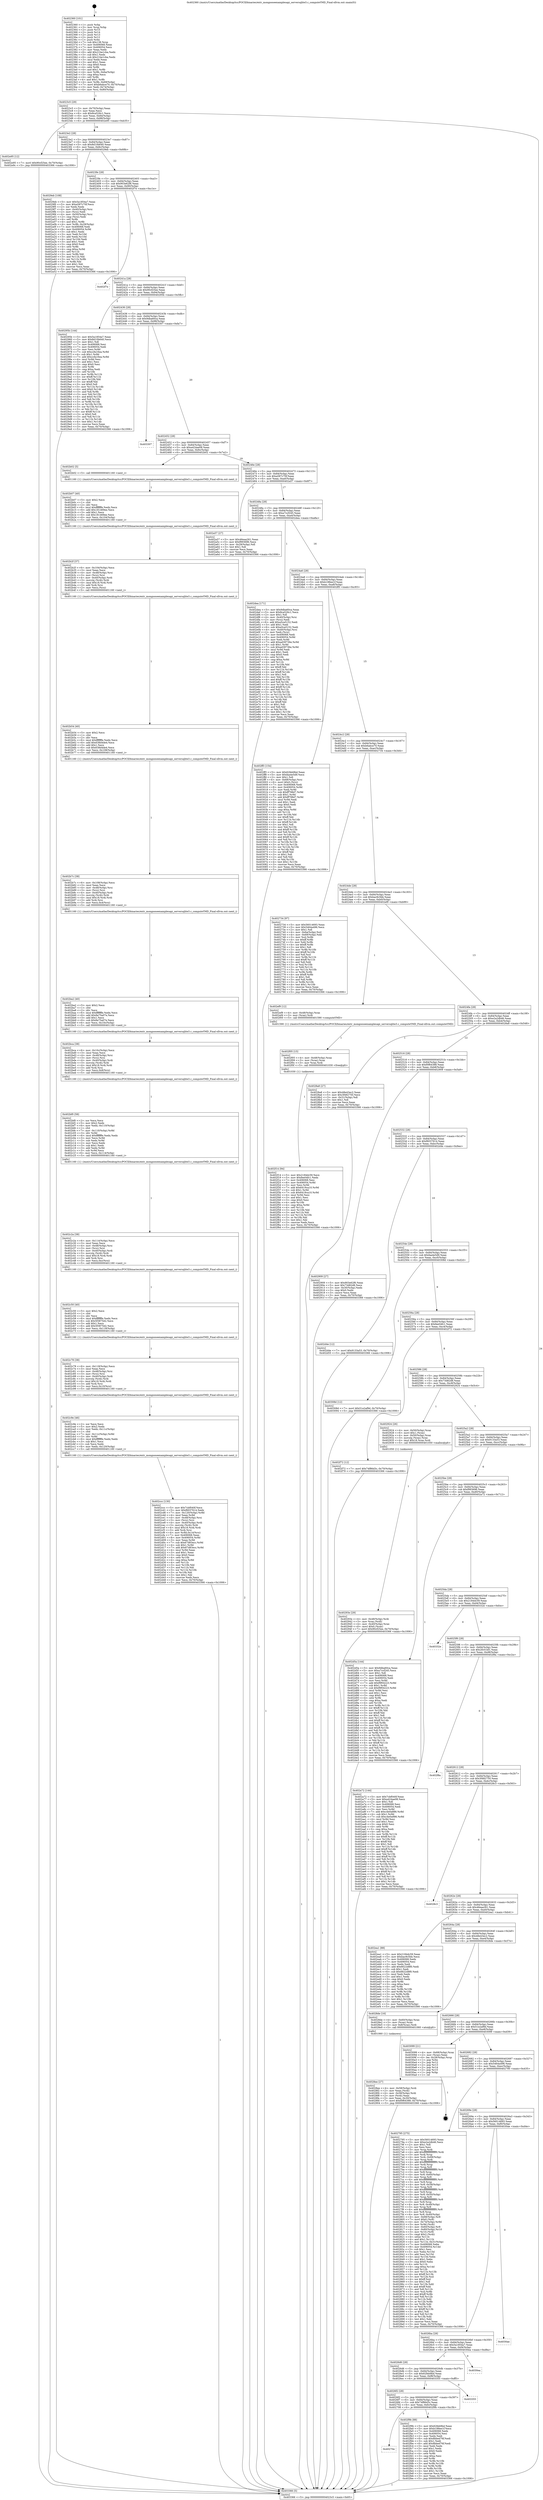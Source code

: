 digraph "0x402360" {
  label = "0x402360 (/mnt/c/Users/mathe/Desktop/tcc/POCII/binaries/extr_mongooseexamplesapi_serversqlite3.c_computeYMD_Final-ollvm.out::main(0))"
  labelloc = "t"
  node[shape=record]

  Entry [label="",width=0.3,height=0.3,shape=circle,fillcolor=black,style=filled]
  "0x4023c5" [label="{
     0x4023c5 [29]\l
     | [instrs]\l
     &nbsp;&nbsp;0x4023c5 \<+3\>: mov -0x70(%rbp),%eax\l
     &nbsp;&nbsp;0x4023c8 \<+2\>: mov %eax,%ecx\l
     &nbsp;&nbsp;0x4023ca \<+6\>: sub $0x8ca526c1,%ecx\l
     &nbsp;&nbsp;0x4023d0 \<+6\>: mov %eax,-0x84(%rbp)\l
     &nbsp;&nbsp;0x4023d6 \<+6\>: mov %ecx,-0x88(%rbp)\l
     &nbsp;&nbsp;0x4023dc \<+6\>: je 0000000000402e95 \<main+0xb35\>\l
  }"]
  "0x402e95" [label="{
     0x402e95 [12]\l
     | [instrs]\l
     &nbsp;&nbsp;0x402e95 \<+7\>: movl $0x90cf25ee,-0x70(%rbp)\l
     &nbsp;&nbsp;0x402e9c \<+5\>: jmp 0000000000403366 \<main+0x1006\>\l
  }"]
  "0x4023e2" [label="{
     0x4023e2 [28]\l
     | [instrs]\l
     &nbsp;&nbsp;0x4023e2 \<+5\>: jmp 00000000004023e7 \<main+0x87\>\l
     &nbsp;&nbsp;0x4023e7 \<+6\>: mov -0x84(%rbp),%eax\l
     &nbsp;&nbsp;0x4023ed \<+5\>: sub $0x8d10b640,%eax\l
     &nbsp;&nbsp;0x4023f2 \<+6\>: mov %eax,-0x8c(%rbp)\l
     &nbsp;&nbsp;0x4023f8 \<+6\>: je 00000000004029eb \<main+0x68b\>\l
  }"]
  Exit [label="",width=0.3,height=0.3,shape=circle,fillcolor=black,style=filled,peripheries=2]
  "0x4029eb" [label="{
     0x4029eb [108]\l
     | [instrs]\l
     &nbsp;&nbsp;0x4029eb \<+5\>: mov $0x5a1854a7,%eax\l
     &nbsp;&nbsp;0x4029f0 \<+5\>: mov $0xa587c70f,%ecx\l
     &nbsp;&nbsp;0x4029f5 \<+2\>: xor %edx,%edx\l
     &nbsp;&nbsp;0x4029f7 \<+4\>: mov -0x40(%rbp),%rsi\l
     &nbsp;&nbsp;0x4029fb \<+2\>: mov (%rsi),%edi\l
     &nbsp;&nbsp;0x4029fd \<+4\>: mov -0x50(%rbp),%rsi\l
     &nbsp;&nbsp;0x402a01 \<+2\>: cmp (%rsi),%edi\l
     &nbsp;&nbsp;0x402a03 \<+4\>: setl %r8b\l
     &nbsp;&nbsp;0x402a07 \<+4\>: and $0x1,%r8b\l
     &nbsp;&nbsp;0x402a0b \<+4\>: mov %r8b,-0x29(%rbp)\l
     &nbsp;&nbsp;0x402a0f \<+7\>: mov 0x406068,%edi\l
     &nbsp;&nbsp;0x402a16 \<+8\>: mov 0x406054,%r9d\l
     &nbsp;&nbsp;0x402a1e \<+3\>: sub $0x1,%edx\l
     &nbsp;&nbsp;0x402a21 \<+3\>: mov %edi,%r10d\l
     &nbsp;&nbsp;0x402a24 \<+3\>: add %edx,%r10d\l
     &nbsp;&nbsp;0x402a27 \<+4\>: imul %r10d,%edi\l
     &nbsp;&nbsp;0x402a2b \<+3\>: and $0x1,%edi\l
     &nbsp;&nbsp;0x402a2e \<+3\>: cmp $0x0,%edi\l
     &nbsp;&nbsp;0x402a31 \<+4\>: sete %r8b\l
     &nbsp;&nbsp;0x402a35 \<+4\>: cmp $0xa,%r9d\l
     &nbsp;&nbsp;0x402a39 \<+4\>: setl %r11b\l
     &nbsp;&nbsp;0x402a3d \<+3\>: mov %r8b,%bl\l
     &nbsp;&nbsp;0x402a40 \<+3\>: and %r11b,%bl\l
     &nbsp;&nbsp;0x402a43 \<+3\>: xor %r11b,%r8b\l
     &nbsp;&nbsp;0x402a46 \<+3\>: or %r8b,%bl\l
     &nbsp;&nbsp;0x402a49 \<+3\>: test $0x1,%bl\l
     &nbsp;&nbsp;0x402a4c \<+3\>: cmovne %ecx,%eax\l
     &nbsp;&nbsp;0x402a4f \<+3\>: mov %eax,-0x70(%rbp)\l
     &nbsp;&nbsp;0x402a52 \<+5\>: jmp 0000000000403366 \<main+0x1006\>\l
  }"]
  "0x4023fe" [label="{
     0x4023fe [28]\l
     | [instrs]\l
     &nbsp;&nbsp;0x4023fe \<+5\>: jmp 0000000000402403 \<main+0xa3\>\l
     &nbsp;&nbsp;0x402403 \<+6\>: mov -0x84(%rbp),%eax\l
     &nbsp;&nbsp;0x402409 \<+5\>: sub $0x903e62f6,%eax\l
     &nbsp;&nbsp;0x40240e \<+6\>: mov %eax,-0x90(%rbp)\l
     &nbsp;&nbsp;0x402414 \<+6\>: je 0000000000402f7e \<main+0xc1e\>\l
  }"]
  "0x40270e" [label="{
     0x40270e\l
  }", style=dashed]
  "0x402f7e" [label="{
     0x402f7e\l
  }", style=dashed]
  "0x40241a" [label="{
     0x40241a [28]\l
     | [instrs]\l
     &nbsp;&nbsp;0x40241a \<+5\>: jmp 000000000040241f \<main+0xbf\>\l
     &nbsp;&nbsp;0x40241f \<+6\>: mov -0x84(%rbp),%eax\l
     &nbsp;&nbsp;0x402425 \<+5\>: sub $0x90cf25ee,%eax\l
     &nbsp;&nbsp;0x40242a \<+6\>: mov %eax,-0x94(%rbp)\l
     &nbsp;&nbsp;0x402430 \<+6\>: je 000000000040295b \<main+0x5fb\>\l
  }"]
  "0x402f9b" [label="{
     0x402f9b [88]\l
     | [instrs]\l
     &nbsp;&nbsp;0x402f9b \<+5\>: mov $0x62feb9bd,%eax\l
     &nbsp;&nbsp;0x402fa0 \<+5\>: mov $0xb188ee1f,%ecx\l
     &nbsp;&nbsp;0x402fa5 \<+7\>: mov 0x406068,%edx\l
     &nbsp;&nbsp;0x402fac \<+7\>: mov 0x406054,%esi\l
     &nbsp;&nbsp;0x402fb3 \<+2\>: mov %edx,%edi\l
     &nbsp;&nbsp;0x402fb5 \<+6\>: sub $0x8bbed76f,%edi\l
     &nbsp;&nbsp;0x402fbb \<+3\>: sub $0x1,%edi\l
     &nbsp;&nbsp;0x402fbe \<+6\>: add $0x8bbed76f,%edi\l
     &nbsp;&nbsp;0x402fc4 \<+3\>: imul %edi,%edx\l
     &nbsp;&nbsp;0x402fc7 \<+3\>: and $0x1,%edx\l
     &nbsp;&nbsp;0x402fca \<+3\>: cmp $0x0,%edx\l
     &nbsp;&nbsp;0x402fcd \<+4\>: sete %r8b\l
     &nbsp;&nbsp;0x402fd1 \<+3\>: cmp $0xa,%esi\l
     &nbsp;&nbsp;0x402fd4 \<+4\>: setl %r9b\l
     &nbsp;&nbsp;0x402fd8 \<+3\>: mov %r8b,%r10b\l
     &nbsp;&nbsp;0x402fdb \<+3\>: and %r9b,%r10b\l
     &nbsp;&nbsp;0x402fde \<+3\>: xor %r9b,%r8b\l
     &nbsp;&nbsp;0x402fe1 \<+3\>: or %r8b,%r10b\l
     &nbsp;&nbsp;0x402fe4 \<+4\>: test $0x1,%r10b\l
     &nbsp;&nbsp;0x402fe8 \<+3\>: cmovne %ecx,%eax\l
     &nbsp;&nbsp;0x402feb \<+3\>: mov %eax,-0x70(%rbp)\l
     &nbsp;&nbsp;0x402fee \<+5\>: jmp 0000000000403366 \<main+0x1006\>\l
  }"]
  "0x40295b" [label="{
     0x40295b [144]\l
     | [instrs]\l
     &nbsp;&nbsp;0x40295b \<+5\>: mov $0x5a1854a7,%eax\l
     &nbsp;&nbsp;0x402960 \<+5\>: mov $0x8d10b640,%ecx\l
     &nbsp;&nbsp;0x402965 \<+2\>: mov $0x1,%dl\l
     &nbsp;&nbsp;0x402967 \<+7\>: mov 0x406068,%esi\l
     &nbsp;&nbsp;0x40296e \<+7\>: mov 0x406054,%edi\l
     &nbsp;&nbsp;0x402975 \<+3\>: mov %esi,%r8d\l
     &nbsp;&nbsp;0x402978 \<+7\>: sub $0xccfa16ea,%r8d\l
     &nbsp;&nbsp;0x40297f \<+4\>: sub $0x1,%r8d\l
     &nbsp;&nbsp;0x402983 \<+7\>: add $0xccfa16ea,%r8d\l
     &nbsp;&nbsp;0x40298a \<+4\>: imul %r8d,%esi\l
     &nbsp;&nbsp;0x40298e \<+3\>: and $0x1,%esi\l
     &nbsp;&nbsp;0x402991 \<+3\>: cmp $0x0,%esi\l
     &nbsp;&nbsp;0x402994 \<+4\>: sete %r9b\l
     &nbsp;&nbsp;0x402998 \<+3\>: cmp $0xa,%edi\l
     &nbsp;&nbsp;0x40299b \<+4\>: setl %r10b\l
     &nbsp;&nbsp;0x40299f \<+3\>: mov %r9b,%r11b\l
     &nbsp;&nbsp;0x4029a2 \<+4\>: xor $0xff,%r11b\l
     &nbsp;&nbsp;0x4029a6 \<+3\>: mov %r10b,%bl\l
     &nbsp;&nbsp;0x4029a9 \<+3\>: xor $0xff,%bl\l
     &nbsp;&nbsp;0x4029ac \<+3\>: xor $0x0,%dl\l
     &nbsp;&nbsp;0x4029af \<+3\>: mov %r11b,%r14b\l
     &nbsp;&nbsp;0x4029b2 \<+4\>: and $0x0,%r14b\l
     &nbsp;&nbsp;0x4029b6 \<+3\>: and %dl,%r9b\l
     &nbsp;&nbsp;0x4029b9 \<+3\>: mov %bl,%r15b\l
     &nbsp;&nbsp;0x4029bc \<+4\>: and $0x0,%r15b\l
     &nbsp;&nbsp;0x4029c0 \<+3\>: and %dl,%r10b\l
     &nbsp;&nbsp;0x4029c3 \<+3\>: or %r9b,%r14b\l
     &nbsp;&nbsp;0x4029c6 \<+3\>: or %r10b,%r15b\l
     &nbsp;&nbsp;0x4029c9 \<+3\>: xor %r15b,%r14b\l
     &nbsp;&nbsp;0x4029cc \<+3\>: or %bl,%r11b\l
     &nbsp;&nbsp;0x4029cf \<+4\>: xor $0xff,%r11b\l
     &nbsp;&nbsp;0x4029d3 \<+3\>: or $0x0,%dl\l
     &nbsp;&nbsp;0x4029d6 \<+3\>: and %dl,%r11b\l
     &nbsp;&nbsp;0x4029d9 \<+3\>: or %r11b,%r14b\l
     &nbsp;&nbsp;0x4029dc \<+4\>: test $0x1,%r14b\l
     &nbsp;&nbsp;0x4029e0 \<+3\>: cmovne %ecx,%eax\l
     &nbsp;&nbsp;0x4029e3 \<+3\>: mov %eax,-0x70(%rbp)\l
     &nbsp;&nbsp;0x4029e6 \<+5\>: jmp 0000000000403366 \<main+0x1006\>\l
  }"]
  "0x402436" [label="{
     0x402436 [28]\l
     | [instrs]\l
     &nbsp;&nbsp;0x402436 \<+5\>: jmp 000000000040243b \<main+0xdb\>\l
     &nbsp;&nbsp;0x40243b \<+6\>: mov -0x84(%rbp),%eax\l
     &nbsp;&nbsp;0x402441 \<+5\>: sub $0x9dba60ca,%eax\l
     &nbsp;&nbsp;0x402446 \<+6\>: mov %eax,-0x98(%rbp)\l
     &nbsp;&nbsp;0x40244c \<+6\>: je 0000000000403307 \<main+0xfa7\>\l
  }"]
  "0x4026f2" [label="{
     0x4026f2 [28]\l
     | [instrs]\l
     &nbsp;&nbsp;0x4026f2 \<+5\>: jmp 00000000004026f7 \<main+0x397\>\l
     &nbsp;&nbsp;0x4026f7 \<+6\>: mov -0x84(%rbp),%eax\l
     &nbsp;&nbsp;0x4026fd \<+5\>: sub $0x74f86d3c,%eax\l
     &nbsp;&nbsp;0x402702 \<+6\>: mov %eax,-0xfc(%rbp)\l
     &nbsp;&nbsp;0x402708 \<+6\>: je 0000000000402f9b \<main+0xc3b\>\l
  }"]
  "0x403307" [label="{
     0x403307\l
  }", style=dashed]
  "0x402452" [label="{
     0x402452 [28]\l
     | [instrs]\l
     &nbsp;&nbsp;0x402452 \<+5\>: jmp 0000000000402457 \<main+0xf7\>\l
     &nbsp;&nbsp;0x402457 \<+6\>: mov -0x84(%rbp),%eax\l
     &nbsp;&nbsp;0x40245d \<+5\>: sub $0xa424ae08,%eax\l
     &nbsp;&nbsp;0x402462 \<+6\>: mov %eax,-0x9c(%rbp)\l
     &nbsp;&nbsp;0x402468 \<+6\>: je 0000000000402b02 \<main+0x7a2\>\l
  }"]
  "0x403355" [label="{
     0x403355\l
  }", style=dashed]
  "0x402b02" [label="{
     0x402b02 [5]\l
     | [instrs]\l
     &nbsp;&nbsp;0x402b02 \<+5\>: call 0000000000401160 \<next_i\>\l
     | [calls]\l
     &nbsp;&nbsp;0x401160 \{1\} (/mnt/c/Users/mathe/Desktop/tcc/POCII/binaries/extr_mongooseexamplesapi_serversqlite3.c_computeYMD_Final-ollvm.out::next_i)\l
  }"]
  "0x40246e" [label="{
     0x40246e [28]\l
     | [instrs]\l
     &nbsp;&nbsp;0x40246e \<+5\>: jmp 0000000000402473 \<main+0x113\>\l
     &nbsp;&nbsp;0x402473 \<+6\>: mov -0x84(%rbp),%eax\l
     &nbsp;&nbsp;0x402479 \<+5\>: sub $0xa587c70f,%eax\l
     &nbsp;&nbsp;0x40247e \<+6\>: mov %eax,-0xa0(%rbp)\l
     &nbsp;&nbsp;0x402484 \<+6\>: je 0000000000402a57 \<main+0x6f7\>\l
  }"]
  "0x4026d6" [label="{
     0x4026d6 [28]\l
     | [instrs]\l
     &nbsp;&nbsp;0x4026d6 \<+5\>: jmp 00000000004026db \<main+0x37b\>\l
     &nbsp;&nbsp;0x4026db \<+6\>: mov -0x84(%rbp),%eax\l
     &nbsp;&nbsp;0x4026e1 \<+5\>: sub $0x62feb9bd,%eax\l
     &nbsp;&nbsp;0x4026e6 \<+6\>: mov %eax,-0xf8(%rbp)\l
     &nbsp;&nbsp;0x4026ec \<+6\>: je 0000000000403355 \<main+0xff5\>\l
  }"]
  "0x402a57" [label="{
     0x402a57 [27]\l
     | [instrs]\l
     &nbsp;&nbsp;0x402a57 \<+5\>: mov $0x46eaa261,%eax\l
     &nbsp;&nbsp;0x402a5c \<+5\>: mov $0xf993696,%ecx\l
     &nbsp;&nbsp;0x402a61 \<+3\>: mov -0x29(%rbp),%dl\l
     &nbsp;&nbsp;0x402a64 \<+3\>: test $0x1,%dl\l
     &nbsp;&nbsp;0x402a67 \<+3\>: cmovne %ecx,%eax\l
     &nbsp;&nbsp;0x402a6a \<+3\>: mov %eax,-0x70(%rbp)\l
     &nbsp;&nbsp;0x402a6d \<+5\>: jmp 0000000000403366 \<main+0x1006\>\l
  }"]
  "0x40248a" [label="{
     0x40248a [28]\l
     | [instrs]\l
     &nbsp;&nbsp;0x40248a \<+5\>: jmp 000000000040248f \<main+0x12f\>\l
     &nbsp;&nbsp;0x40248f \<+6\>: mov -0x84(%rbp),%eax\l
     &nbsp;&nbsp;0x402495 \<+5\>: sub $0xa7ccf245,%eax\l
     &nbsp;&nbsp;0x40249a \<+6\>: mov %eax,-0xa4(%rbp)\l
     &nbsp;&nbsp;0x4024a0 \<+6\>: je 0000000000402dea \<main+0xa8a\>\l
  }"]
  "0x4030ea" [label="{
     0x4030ea\l
  }", style=dashed]
  "0x402dea" [label="{
     0x402dea [171]\l
     | [instrs]\l
     &nbsp;&nbsp;0x402dea \<+5\>: mov $0x9dba60ca,%eax\l
     &nbsp;&nbsp;0x402def \<+5\>: mov $0x8ca526c1,%ecx\l
     &nbsp;&nbsp;0x402df4 \<+2\>: mov $0x1,%dl\l
     &nbsp;&nbsp;0x402df6 \<+4\>: mov -0x40(%rbp),%rsi\l
     &nbsp;&nbsp;0x402dfa \<+2\>: mov (%rsi),%edi\l
     &nbsp;&nbsp;0x402dfc \<+6\>: add $0xa5ca5152,%edi\l
     &nbsp;&nbsp;0x402e02 \<+3\>: add $0x1,%edi\l
     &nbsp;&nbsp;0x402e05 \<+6\>: sub $0xa5ca5152,%edi\l
     &nbsp;&nbsp;0x402e0b \<+4\>: mov -0x40(%rbp),%rsi\l
     &nbsp;&nbsp;0x402e0f \<+2\>: mov %edi,(%rsi)\l
     &nbsp;&nbsp;0x402e11 \<+7\>: mov 0x406068,%edi\l
     &nbsp;&nbsp;0x402e18 \<+8\>: mov 0x406054,%r8d\l
     &nbsp;&nbsp;0x402e20 \<+3\>: mov %edi,%r9d\l
     &nbsp;&nbsp;0x402e23 \<+7\>: add $0xad39736e,%r9d\l
     &nbsp;&nbsp;0x402e2a \<+4\>: sub $0x1,%r9d\l
     &nbsp;&nbsp;0x402e2e \<+7\>: sub $0xad39736e,%r9d\l
     &nbsp;&nbsp;0x402e35 \<+4\>: imul %r9d,%edi\l
     &nbsp;&nbsp;0x402e39 \<+3\>: and $0x1,%edi\l
     &nbsp;&nbsp;0x402e3c \<+3\>: cmp $0x0,%edi\l
     &nbsp;&nbsp;0x402e3f \<+4\>: sete %r10b\l
     &nbsp;&nbsp;0x402e43 \<+4\>: cmp $0xa,%r8d\l
     &nbsp;&nbsp;0x402e47 \<+4\>: setl %r11b\l
     &nbsp;&nbsp;0x402e4b \<+3\>: mov %r10b,%bl\l
     &nbsp;&nbsp;0x402e4e \<+3\>: xor $0xff,%bl\l
     &nbsp;&nbsp;0x402e51 \<+3\>: mov %r11b,%r14b\l
     &nbsp;&nbsp;0x402e54 \<+4\>: xor $0xff,%r14b\l
     &nbsp;&nbsp;0x402e58 \<+3\>: xor $0x1,%dl\l
     &nbsp;&nbsp;0x402e5b \<+3\>: mov %bl,%r15b\l
     &nbsp;&nbsp;0x402e5e \<+4\>: and $0xff,%r15b\l
     &nbsp;&nbsp;0x402e62 \<+3\>: and %dl,%r10b\l
     &nbsp;&nbsp;0x402e65 \<+3\>: mov %r14b,%r12b\l
     &nbsp;&nbsp;0x402e68 \<+4\>: and $0xff,%r12b\l
     &nbsp;&nbsp;0x402e6c \<+3\>: and %dl,%r11b\l
     &nbsp;&nbsp;0x402e6f \<+3\>: or %r10b,%r15b\l
     &nbsp;&nbsp;0x402e72 \<+3\>: or %r11b,%r12b\l
     &nbsp;&nbsp;0x402e75 \<+3\>: xor %r12b,%r15b\l
     &nbsp;&nbsp;0x402e78 \<+3\>: or %r14b,%bl\l
     &nbsp;&nbsp;0x402e7b \<+3\>: xor $0xff,%bl\l
     &nbsp;&nbsp;0x402e7e \<+3\>: or $0x1,%dl\l
     &nbsp;&nbsp;0x402e81 \<+2\>: and %dl,%bl\l
     &nbsp;&nbsp;0x402e83 \<+3\>: or %bl,%r15b\l
     &nbsp;&nbsp;0x402e86 \<+4\>: test $0x1,%r15b\l
     &nbsp;&nbsp;0x402e8a \<+3\>: cmovne %ecx,%eax\l
     &nbsp;&nbsp;0x402e8d \<+3\>: mov %eax,-0x70(%rbp)\l
     &nbsp;&nbsp;0x402e90 \<+5\>: jmp 0000000000403366 \<main+0x1006\>\l
  }"]
  "0x4024a6" [label="{
     0x4024a6 [28]\l
     | [instrs]\l
     &nbsp;&nbsp;0x4024a6 \<+5\>: jmp 00000000004024ab \<main+0x14b\>\l
     &nbsp;&nbsp;0x4024ab \<+6\>: mov -0x84(%rbp),%eax\l
     &nbsp;&nbsp;0x4024b1 \<+5\>: sub $0xb188ee1f,%eax\l
     &nbsp;&nbsp;0x4024b6 \<+6\>: mov %eax,-0xa8(%rbp)\l
     &nbsp;&nbsp;0x4024bc \<+6\>: je 0000000000402ff3 \<main+0xc93\>\l
  }"]
  "0x4026ba" [label="{
     0x4026ba [28]\l
     | [instrs]\l
     &nbsp;&nbsp;0x4026ba \<+5\>: jmp 00000000004026bf \<main+0x35f\>\l
     &nbsp;&nbsp;0x4026bf \<+6\>: mov -0x84(%rbp),%eax\l
     &nbsp;&nbsp;0x4026c5 \<+5\>: sub $0x5a1854a7,%eax\l
     &nbsp;&nbsp;0x4026ca \<+6\>: mov %eax,-0xf4(%rbp)\l
     &nbsp;&nbsp;0x4026d0 \<+6\>: je 00000000004030ea \<main+0xd8a\>\l
  }"]
  "0x402ff3" [label="{
     0x402ff3 [154]\l
     | [instrs]\l
     &nbsp;&nbsp;0x402ff3 \<+5\>: mov $0x62feb9bd,%eax\l
     &nbsp;&nbsp;0x402ff8 \<+5\>: mov $0xfaa4e5d9,%ecx\l
     &nbsp;&nbsp;0x402ffd \<+2\>: mov $0x1,%dl\l
     &nbsp;&nbsp;0x402fff \<+4\>: mov -0x68(%rbp),%rsi\l
     &nbsp;&nbsp;0x403003 \<+6\>: movl $0x0,(%rsi)\l
     &nbsp;&nbsp;0x403009 \<+7\>: mov 0x406068,%edi\l
     &nbsp;&nbsp;0x403010 \<+8\>: mov 0x406054,%r8d\l
     &nbsp;&nbsp;0x403018 \<+3\>: mov %edi,%r9d\l
     &nbsp;&nbsp;0x40301b \<+7\>: sub $0xff798d7,%r9d\l
     &nbsp;&nbsp;0x403022 \<+4\>: sub $0x1,%r9d\l
     &nbsp;&nbsp;0x403026 \<+7\>: add $0xff798d7,%r9d\l
     &nbsp;&nbsp;0x40302d \<+4\>: imul %r9d,%edi\l
     &nbsp;&nbsp;0x403031 \<+3\>: and $0x1,%edi\l
     &nbsp;&nbsp;0x403034 \<+3\>: cmp $0x0,%edi\l
     &nbsp;&nbsp;0x403037 \<+4\>: sete %r10b\l
     &nbsp;&nbsp;0x40303b \<+4\>: cmp $0xa,%r8d\l
     &nbsp;&nbsp;0x40303f \<+4\>: setl %r11b\l
     &nbsp;&nbsp;0x403043 \<+3\>: mov %r10b,%bl\l
     &nbsp;&nbsp;0x403046 \<+3\>: xor $0xff,%bl\l
     &nbsp;&nbsp;0x403049 \<+3\>: mov %r11b,%r14b\l
     &nbsp;&nbsp;0x40304c \<+4\>: xor $0xff,%r14b\l
     &nbsp;&nbsp;0x403050 \<+3\>: xor $0x1,%dl\l
     &nbsp;&nbsp;0x403053 \<+3\>: mov %bl,%r15b\l
     &nbsp;&nbsp;0x403056 \<+4\>: and $0xff,%r15b\l
     &nbsp;&nbsp;0x40305a \<+3\>: and %dl,%r10b\l
     &nbsp;&nbsp;0x40305d \<+3\>: mov %r14b,%r12b\l
     &nbsp;&nbsp;0x403060 \<+4\>: and $0xff,%r12b\l
     &nbsp;&nbsp;0x403064 \<+3\>: and %dl,%r11b\l
     &nbsp;&nbsp;0x403067 \<+3\>: or %r10b,%r15b\l
     &nbsp;&nbsp;0x40306a \<+3\>: or %r11b,%r12b\l
     &nbsp;&nbsp;0x40306d \<+3\>: xor %r12b,%r15b\l
     &nbsp;&nbsp;0x403070 \<+3\>: or %r14b,%bl\l
     &nbsp;&nbsp;0x403073 \<+3\>: xor $0xff,%bl\l
     &nbsp;&nbsp;0x403076 \<+3\>: or $0x1,%dl\l
     &nbsp;&nbsp;0x403079 \<+2\>: and %dl,%bl\l
     &nbsp;&nbsp;0x40307b \<+3\>: or %bl,%r15b\l
     &nbsp;&nbsp;0x40307e \<+4\>: test $0x1,%r15b\l
     &nbsp;&nbsp;0x403082 \<+3\>: cmovne %ecx,%eax\l
     &nbsp;&nbsp;0x403085 \<+3\>: mov %eax,-0x70(%rbp)\l
     &nbsp;&nbsp;0x403088 \<+5\>: jmp 0000000000403366 \<main+0x1006\>\l
  }"]
  "0x4024c2" [label="{
     0x4024c2 [28]\l
     | [instrs]\l
     &nbsp;&nbsp;0x4024c2 \<+5\>: jmp 00000000004024c7 \<main+0x167\>\l
     &nbsp;&nbsp;0x4024c7 \<+6\>: mov -0x84(%rbp),%eax\l
     &nbsp;&nbsp;0x4024cd \<+5\>: sub $0xb6abce70,%eax\l
     &nbsp;&nbsp;0x4024d2 \<+6\>: mov %eax,-0xac(%rbp)\l
     &nbsp;&nbsp;0x4024d8 \<+6\>: je 0000000000402734 \<main+0x3d4\>\l
  }"]
  "0x4030ae" [label="{
     0x4030ae\l
  }", style=dashed]
  "0x402734" [label="{
     0x402734 [97]\l
     | [instrs]\l
     &nbsp;&nbsp;0x402734 \<+5\>: mov $0x56014693,%eax\l
     &nbsp;&nbsp;0x402739 \<+5\>: mov $0x5464a496,%ecx\l
     &nbsp;&nbsp;0x40273e \<+2\>: mov $0x1,%dl\l
     &nbsp;&nbsp;0x402740 \<+4\>: mov -0x6a(%rbp),%sil\l
     &nbsp;&nbsp;0x402744 \<+4\>: mov -0x69(%rbp),%dil\l
     &nbsp;&nbsp;0x402748 \<+3\>: mov %sil,%r8b\l
     &nbsp;&nbsp;0x40274b \<+4\>: xor $0xff,%r8b\l
     &nbsp;&nbsp;0x40274f \<+3\>: mov %dil,%r9b\l
     &nbsp;&nbsp;0x402752 \<+4\>: xor $0xff,%r9b\l
     &nbsp;&nbsp;0x402756 \<+3\>: xor $0x1,%dl\l
     &nbsp;&nbsp;0x402759 \<+3\>: mov %r8b,%r10b\l
     &nbsp;&nbsp;0x40275c \<+4\>: and $0xff,%r10b\l
     &nbsp;&nbsp;0x402760 \<+3\>: and %dl,%sil\l
     &nbsp;&nbsp;0x402763 \<+3\>: mov %r9b,%r11b\l
     &nbsp;&nbsp;0x402766 \<+4\>: and $0xff,%r11b\l
     &nbsp;&nbsp;0x40276a \<+3\>: and %dl,%dil\l
     &nbsp;&nbsp;0x40276d \<+3\>: or %sil,%r10b\l
     &nbsp;&nbsp;0x402770 \<+3\>: or %dil,%r11b\l
     &nbsp;&nbsp;0x402773 \<+3\>: xor %r11b,%r10b\l
     &nbsp;&nbsp;0x402776 \<+3\>: or %r9b,%r8b\l
     &nbsp;&nbsp;0x402779 \<+4\>: xor $0xff,%r8b\l
     &nbsp;&nbsp;0x40277d \<+3\>: or $0x1,%dl\l
     &nbsp;&nbsp;0x402780 \<+3\>: and %dl,%r8b\l
     &nbsp;&nbsp;0x402783 \<+3\>: or %r8b,%r10b\l
     &nbsp;&nbsp;0x402786 \<+4\>: test $0x1,%r10b\l
     &nbsp;&nbsp;0x40278a \<+3\>: cmovne %ecx,%eax\l
     &nbsp;&nbsp;0x40278d \<+3\>: mov %eax,-0x70(%rbp)\l
     &nbsp;&nbsp;0x402790 \<+5\>: jmp 0000000000403366 \<main+0x1006\>\l
  }"]
  "0x4024de" [label="{
     0x4024de [28]\l
     | [instrs]\l
     &nbsp;&nbsp;0x4024de \<+5\>: jmp 00000000004024e3 \<main+0x183\>\l
     &nbsp;&nbsp;0x4024e3 \<+6\>: mov -0x84(%rbp),%eax\l
     &nbsp;&nbsp;0x4024e9 \<+5\>: sub $0xbac9c5bb,%eax\l
     &nbsp;&nbsp;0x4024ee \<+6\>: mov %eax,-0xb0(%rbp)\l
     &nbsp;&nbsp;0x4024f4 \<+6\>: je 0000000000402ef9 \<main+0xb99\>\l
  }"]
  "0x403366" [label="{
     0x403366 [5]\l
     | [instrs]\l
     &nbsp;&nbsp;0x403366 \<+5\>: jmp 00000000004023c5 \<main+0x65\>\l
  }"]
  "0x402360" [label="{
     0x402360 [101]\l
     | [instrs]\l
     &nbsp;&nbsp;0x402360 \<+1\>: push %rbp\l
     &nbsp;&nbsp;0x402361 \<+3\>: mov %rsp,%rbp\l
     &nbsp;&nbsp;0x402364 \<+2\>: push %r15\l
     &nbsp;&nbsp;0x402366 \<+2\>: push %r14\l
     &nbsp;&nbsp;0x402368 \<+2\>: push %r13\l
     &nbsp;&nbsp;0x40236a \<+2\>: push %r12\l
     &nbsp;&nbsp;0x40236c \<+1\>: push %rbx\l
     &nbsp;&nbsp;0x40236d \<+7\>: sub $0x138,%rsp\l
     &nbsp;&nbsp;0x402374 \<+7\>: mov 0x406068,%eax\l
     &nbsp;&nbsp;0x40237b \<+7\>: mov 0x406054,%ecx\l
     &nbsp;&nbsp;0x402382 \<+2\>: mov %eax,%edx\l
     &nbsp;&nbsp;0x402384 \<+6\>: add $0x21be1cba,%edx\l
     &nbsp;&nbsp;0x40238a \<+3\>: sub $0x1,%edx\l
     &nbsp;&nbsp;0x40238d \<+6\>: sub $0x21be1cba,%edx\l
     &nbsp;&nbsp;0x402393 \<+3\>: imul %edx,%eax\l
     &nbsp;&nbsp;0x402396 \<+3\>: and $0x1,%eax\l
     &nbsp;&nbsp;0x402399 \<+3\>: cmp $0x0,%eax\l
     &nbsp;&nbsp;0x40239c \<+4\>: sete %r8b\l
     &nbsp;&nbsp;0x4023a0 \<+4\>: and $0x1,%r8b\l
     &nbsp;&nbsp;0x4023a4 \<+4\>: mov %r8b,-0x6a(%rbp)\l
     &nbsp;&nbsp;0x4023a8 \<+3\>: cmp $0xa,%ecx\l
     &nbsp;&nbsp;0x4023ab \<+4\>: setl %r8b\l
     &nbsp;&nbsp;0x4023af \<+4\>: and $0x1,%r8b\l
     &nbsp;&nbsp;0x4023b3 \<+4\>: mov %r8b,-0x69(%rbp)\l
     &nbsp;&nbsp;0x4023b7 \<+7\>: movl $0xb6abce70,-0x70(%rbp)\l
     &nbsp;&nbsp;0x4023be \<+3\>: mov %edi,-0x74(%rbp)\l
     &nbsp;&nbsp;0x4023c1 \<+4\>: mov %rsi,-0x80(%rbp)\l
  }"]
  "0x402f14" [label="{
     0x402f14 [94]\l
     | [instrs]\l
     &nbsp;&nbsp;0x402f14 \<+5\>: mov $0x2184dc59,%ecx\l
     &nbsp;&nbsp;0x402f19 \<+5\>: mov $0xfee04fc1,%edx\l
     &nbsp;&nbsp;0x402f1e \<+7\>: mov 0x406068,%esi\l
     &nbsp;&nbsp;0x402f25 \<+8\>: mov 0x406054,%r8d\l
     &nbsp;&nbsp;0x402f2d \<+3\>: mov %esi,%r9d\l
     &nbsp;&nbsp;0x402f30 \<+7\>: add $0x6419ca10,%r9d\l
     &nbsp;&nbsp;0x402f37 \<+4\>: sub $0x1,%r9d\l
     &nbsp;&nbsp;0x402f3b \<+7\>: sub $0x6419ca10,%r9d\l
     &nbsp;&nbsp;0x402f42 \<+4\>: imul %r9d,%esi\l
     &nbsp;&nbsp;0x402f46 \<+3\>: and $0x1,%esi\l
     &nbsp;&nbsp;0x402f49 \<+3\>: cmp $0x0,%esi\l
     &nbsp;&nbsp;0x402f4c \<+4\>: sete %r10b\l
     &nbsp;&nbsp;0x402f50 \<+4\>: cmp $0xa,%r8d\l
     &nbsp;&nbsp;0x402f54 \<+4\>: setl %r11b\l
     &nbsp;&nbsp;0x402f58 \<+3\>: mov %r10b,%bl\l
     &nbsp;&nbsp;0x402f5b \<+3\>: and %r11b,%bl\l
     &nbsp;&nbsp;0x402f5e \<+3\>: xor %r11b,%r10b\l
     &nbsp;&nbsp;0x402f61 \<+3\>: or %r10b,%bl\l
     &nbsp;&nbsp;0x402f64 \<+3\>: test $0x1,%bl\l
     &nbsp;&nbsp;0x402f67 \<+3\>: cmovne %edx,%ecx\l
     &nbsp;&nbsp;0x402f6a \<+3\>: mov %ecx,-0x70(%rbp)\l
     &nbsp;&nbsp;0x402f6d \<+5\>: jmp 0000000000403366 \<main+0x1006\>\l
  }"]
  "0x402ef9" [label="{
     0x402ef9 [12]\l
     | [instrs]\l
     &nbsp;&nbsp;0x402ef9 \<+4\>: mov -0x48(%rbp),%rax\l
     &nbsp;&nbsp;0x402efd \<+3\>: mov (%rax),%rdi\l
     &nbsp;&nbsp;0x402f00 \<+5\>: call 0000000000401590 \<computeYMD\>\l
     | [calls]\l
     &nbsp;&nbsp;0x401590 \{1\} (/mnt/c/Users/mathe/Desktop/tcc/POCII/binaries/extr_mongooseexamplesapi_serversqlite3.c_computeYMD_Final-ollvm.out::computeYMD)\l
  }"]
  "0x4024fa" [label="{
     0x4024fa [28]\l
     | [instrs]\l
     &nbsp;&nbsp;0x4024fa \<+5\>: jmp 00000000004024ff \<main+0x19f\>\l
     &nbsp;&nbsp;0x4024ff \<+6\>: mov -0x84(%rbp),%eax\l
     &nbsp;&nbsp;0x402505 \<+5\>: sub $0xe2a2db46,%eax\l
     &nbsp;&nbsp;0x40250a \<+6\>: mov %eax,-0xb4(%rbp)\l
     &nbsp;&nbsp;0x402510 \<+6\>: je 00000000004028a8 \<main+0x548\>\l
  }"]
  "0x402f05" [label="{
     0x402f05 [15]\l
     | [instrs]\l
     &nbsp;&nbsp;0x402f05 \<+4\>: mov -0x48(%rbp),%rax\l
     &nbsp;&nbsp;0x402f09 \<+3\>: mov (%rax),%rax\l
     &nbsp;&nbsp;0x402f0c \<+3\>: mov %rax,%rdi\l
     &nbsp;&nbsp;0x402f0f \<+5\>: call 0000000000401030 \<free@plt\>\l
     | [calls]\l
     &nbsp;&nbsp;0x401030 \{1\} (unknown)\l
  }"]
  "0x4028a8" [label="{
     0x4028a8 [27]\l
     | [instrs]\l
     &nbsp;&nbsp;0x4028a8 \<+5\>: mov $0x48e43ec2,%eax\l
     &nbsp;&nbsp;0x4028ad \<+5\>: mov $0x3f482750,%ecx\l
     &nbsp;&nbsp;0x4028b2 \<+3\>: mov -0x31(%rbp),%dl\l
     &nbsp;&nbsp;0x4028b5 \<+3\>: test $0x1,%dl\l
     &nbsp;&nbsp;0x4028b8 \<+3\>: cmovne %ecx,%eax\l
     &nbsp;&nbsp;0x4028bb \<+3\>: mov %eax,-0x70(%rbp)\l
     &nbsp;&nbsp;0x4028be \<+5\>: jmp 0000000000403366 \<main+0x1006\>\l
  }"]
  "0x402516" [label="{
     0x402516 [28]\l
     | [instrs]\l
     &nbsp;&nbsp;0x402516 \<+5\>: jmp 000000000040251b \<main+0x1bb\>\l
     &nbsp;&nbsp;0x40251b \<+6\>: mov -0x84(%rbp),%eax\l
     &nbsp;&nbsp;0x402521 \<+5\>: sub $0xf0f64388,%eax\l
     &nbsp;&nbsp;0x402526 \<+6\>: mov %eax,-0xb8(%rbp)\l
     &nbsp;&nbsp;0x40252c \<+6\>: je 0000000000402909 \<main+0x5a9\>\l
  }"]
  "0x402ccc" [label="{
     0x402ccc [130]\l
     | [instrs]\l
     &nbsp;&nbsp;0x402ccc \<+5\>: mov $0x7cbf040f,%ecx\l
     &nbsp;&nbsp;0x402cd1 \<+5\>: mov $0xf6037614,%edx\l
     &nbsp;&nbsp;0x402cd6 \<+7\>: mov -0x120(%rbp),%r8d\l
     &nbsp;&nbsp;0x402cdd \<+4\>: imul %eax,%r8d\l
     &nbsp;&nbsp;0x402ce1 \<+4\>: mov -0x48(%rbp),%rsi\l
     &nbsp;&nbsp;0x402ce5 \<+3\>: mov (%rsi),%rsi\l
     &nbsp;&nbsp;0x402ce8 \<+4\>: mov -0x40(%rbp),%rdi\l
     &nbsp;&nbsp;0x402cec \<+3\>: movslq (%rdi),%rdi\l
     &nbsp;&nbsp;0x402cef \<+4\>: imul $0x18,%rdi,%rdi\l
     &nbsp;&nbsp;0x402cf3 \<+3\>: add %rdi,%rsi\l
     &nbsp;&nbsp;0x402cf6 \<+4\>: mov %r8d,0x14(%rsi)\l
     &nbsp;&nbsp;0x402cfa \<+7\>: mov 0x406068,%eax\l
     &nbsp;&nbsp;0x402d01 \<+8\>: mov 0x406054,%r8d\l
     &nbsp;&nbsp;0x402d09 \<+3\>: mov %eax,%r9d\l
     &nbsp;&nbsp;0x402d0c \<+7\>: sub $0x67d83ecc,%r9d\l
     &nbsp;&nbsp;0x402d13 \<+4\>: sub $0x1,%r9d\l
     &nbsp;&nbsp;0x402d17 \<+7\>: add $0x67d83ecc,%r9d\l
     &nbsp;&nbsp;0x402d1e \<+4\>: imul %r9d,%eax\l
     &nbsp;&nbsp;0x402d22 \<+3\>: and $0x1,%eax\l
     &nbsp;&nbsp;0x402d25 \<+3\>: cmp $0x0,%eax\l
     &nbsp;&nbsp;0x402d28 \<+4\>: sete %r10b\l
     &nbsp;&nbsp;0x402d2c \<+4\>: cmp $0xa,%r8d\l
     &nbsp;&nbsp;0x402d30 \<+4\>: setl %r11b\l
     &nbsp;&nbsp;0x402d34 \<+3\>: mov %r10b,%bl\l
     &nbsp;&nbsp;0x402d37 \<+3\>: and %r11b,%bl\l
     &nbsp;&nbsp;0x402d3a \<+3\>: xor %r11b,%r10b\l
     &nbsp;&nbsp;0x402d3d \<+3\>: or %r10b,%bl\l
     &nbsp;&nbsp;0x402d40 \<+3\>: test $0x1,%bl\l
     &nbsp;&nbsp;0x402d43 \<+3\>: cmovne %edx,%ecx\l
     &nbsp;&nbsp;0x402d46 \<+3\>: mov %ecx,-0x70(%rbp)\l
     &nbsp;&nbsp;0x402d49 \<+5\>: jmp 0000000000403366 \<main+0x1006\>\l
  }"]
  "0x402909" [label="{
     0x402909 [27]\l
     | [instrs]\l
     &nbsp;&nbsp;0x402909 \<+5\>: mov $0x903e62f6,%eax\l
     &nbsp;&nbsp;0x40290e \<+5\>: mov $0x73d82d8,%ecx\l
     &nbsp;&nbsp;0x402913 \<+3\>: mov -0x30(%rbp),%edx\l
     &nbsp;&nbsp;0x402916 \<+3\>: cmp $0x0,%edx\l
     &nbsp;&nbsp;0x402919 \<+3\>: cmove %ecx,%eax\l
     &nbsp;&nbsp;0x40291c \<+3\>: mov %eax,-0x70(%rbp)\l
     &nbsp;&nbsp;0x40291f \<+5\>: jmp 0000000000403366 \<main+0x1006\>\l
  }"]
  "0x402532" [label="{
     0x402532 [28]\l
     | [instrs]\l
     &nbsp;&nbsp;0x402532 \<+5\>: jmp 0000000000402537 \<main+0x1d7\>\l
     &nbsp;&nbsp;0x402537 \<+6\>: mov -0x84(%rbp),%eax\l
     &nbsp;&nbsp;0x40253d \<+5\>: sub $0xf6037614,%eax\l
     &nbsp;&nbsp;0x402542 \<+6\>: mov %eax,-0xbc(%rbp)\l
     &nbsp;&nbsp;0x402548 \<+6\>: je 0000000000402d4e \<main+0x9ee\>\l
  }"]
  "0x402c9e" [label="{
     0x402c9e [46]\l
     | [instrs]\l
     &nbsp;&nbsp;0x402c9e \<+2\>: xor %ecx,%ecx\l
     &nbsp;&nbsp;0x402ca0 \<+5\>: mov $0x2,%edx\l
     &nbsp;&nbsp;0x402ca5 \<+6\>: mov %edx,-0x11c(%rbp)\l
     &nbsp;&nbsp;0x402cab \<+1\>: cltd\l
     &nbsp;&nbsp;0x402cac \<+7\>: mov -0x11c(%rbp),%r8d\l
     &nbsp;&nbsp;0x402cb3 \<+3\>: idiv %r8d\l
     &nbsp;&nbsp;0x402cb6 \<+6\>: imul $0xfffffffe,%edx,%edx\l
     &nbsp;&nbsp;0x402cbc \<+3\>: sub $0x1,%ecx\l
     &nbsp;&nbsp;0x402cbf \<+2\>: sub %ecx,%edx\l
     &nbsp;&nbsp;0x402cc1 \<+6\>: mov %edx,-0x120(%rbp)\l
     &nbsp;&nbsp;0x402cc7 \<+5\>: call 0000000000401160 \<next_i\>\l
     | [calls]\l
     &nbsp;&nbsp;0x401160 \{1\} (/mnt/c/Users/mathe/Desktop/tcc/POCII/binaries/extr_mongooseexamplesapi_serversqlite3.c_computeYMD_Final-ollvm.out::next_i)\l
  }"]
  "0x402d4e" [label="{
     0x402d4e [12]\l
     | [instrs]\l
     &nbsp;&nbsp;0x402d4e \<+7\>: movl $0x9133a53,-0x70(%rbp)\l
     &nbsp;&nbsp;0x402d55 \<+5\>: jmp 0000000000403366 \<main+0x1006\>\l
  }"]
  "0x40254e" [label="{
     0x40254e [28]\l
     | [instrs]\l
     &nbsp;&nbsp;0x40254e \<+5\>: jmp 0000000000402553 \<main+0x1f3\>\l
     &nbsp;&nbsp;0x402553 \<+6\>: mov -0x84(%rbp),%eax\l
     &nbsp;&nbsp;0x402559 \<+5\>: sub $0xfaa4e5d9,%eax\l
     &nbsp;&nbsp;0x40255e \<+6\>: mov %eax,-0xc0(%rbp)\l
     &nbsp;&nbsp;0x402564 \<+6\>: je 000000000040308d \<main+0xd2d\>\l
  }"]
  "0x402c78" [label="{
     0x402c78 [38]\l
     | [instrs]\l
     &nbsp;&nbsp;0x402c78 \<+6\>: mov -0x118(%rbp),%ecx\l
     &nbsp;&nbsp;0x402c7e \<+3\>: imul %eax,%ecx\l
     &nbsp;&nbsp;0x402c81 \<+4\>: mov -0x48(%rbp),%rsi\l
     &nbsp;&nbsp;0x402c85 \<+3\>: mov (%rsi),%rsi\l
     &nbsp;&nbsp;0x402c88 \<+4\>: mov -0x40(%rbp),%rdi\l
     &nbsp;&nbsp;0x402c8c \<+3\>: movslq (%rdi),%rdi\l
     &nbsp;&nbsp;0x402c8f \<+4\>: imul $0x18,%rdi,%rdi\l
     &nbsp;&nbsp;0x402c93 \<+3\>: add %rdi,%rsi\l
     &nbsp;&nbsp;0x402c96 \<+3\>: mov %ecx,0x10(%rsi)\l
     &nbsp;&nbsp;0x402c99 \<+5\>: call 0000000000401160 \<next_i\>\l
     | [calls]\l
     &nbsp;&nbsp;0x401160 \{1\} (/mnt/c/Users/mathe/Desktop/tcc/POCII/binaries/extr_mongooseexamplesapi_serversqlite3.c_computeYMD_Final-ollvm.out::next_i)\l
  }"]
  "0x40308d" [label="{
     0x40308d [12]\l
     | [instrs]\l
     &nbsp;&nbsp;0x40308d \<+7\>: movl $0x51e2af9d,-0x70(%rbp)\l
     &nbsp;&nbsp;0x403094 \<+5\>: jmp 0000000000403366 \<main+0x1006\>\l
  }"]
  "0x40256a" [label="{
     0x40256a [28]\l
     | [instrs]\l
     &nbsp;&nbsp;0x40256a \<+5\>: jmp 000000000040256f \<main+0x20f\>\l
     &nbsp;&nbsp;0x40256f \<+6\>: mov -0x84(%rbp),%eax\l
     &nbsp;&nbsp;0x402575 \<+5\>: sub $0xfee04fc1,%eax\l
     &nbsp;&nbsp;0x40257a \<+6\>: mov %eax,-0xc4(%rbp)\l
     &nbsp;&nbsp;0x402580 \<+6\>: je 0000000000402f72 \<main+0xc12\>\l
  }"]
  "0x402c50" [label="{
     0x402c50 [40]\l
     | [instrs]\l
     &nbsp;&nbsp;0x402c50 \<+5\>: mov $0x2,%ecx\l
     &nbsp;&nbsp;0x402c55 \<+1\>: cltd\l
     &nbsp;&nbsp;0x402c56 \<+2\>: idiv %ecx\l
     &nbsp;&nbsp;0x402c58 \<+6\>: imul $0xfffffffe,%edx,%ecx\l
     &nbsp;&nbsp;0x402c5e \<+6\>: sub $0x5f3875d2,%ecx\l
     &nbsp;&nbsp;0x402c64 \<+3\>: add $0x1,%ecx\l
     &nbsp;&nbsp;0x402c67 \<+6\>: add $0x5f3875d2,%ecx\l
     &nbsp;&nbsp;0x402c6d \<+6\>: mov %ecx,-0x118(%rbp)\l
     &nbsp;&nbsp;0x402c73 \<+5\>: call 0000000000401160 \<next_i\>\l
     | [calls]\l
     &nbsp;&nbsp;0x401160 \{1\} (/mnt/c/Users/mathe/Desktop/tcc/POCII/binaries/extr_mongooseexamplesapi_serversqlite3.c_computeYMD_Final-ollvm.out::next_i)\l
  }"]
  "0x402f72" [label="{
     0x402f72 [12]\l
     | [instrs]\l
     &nbsp;&nbsp;0x402f72 \<+7\>: movl $0x74f86d3c,-0x70(%rbp)\l
     &nbsp;&nbsp;0x402f79 \<+5\>: jmp 0000000000403366 \<main+0x1006\>\l
  }"]
  "0x402586" [label="{
     0x402586 [28]\l
     | [instrs]\l
     &nbsp;&nbsp;0x402586 \<+5\>: jmp 000000000040258b \<main+0x22b\>\l
     &nbsp;&nbsp;0x40258b \<+6\>: mov -0x84(%rbp),%eax\l
     &nbsp;&nbsp;0x402591 \<+5\>: sub $0x73d82d8,%eax\l
     &nbsp;&nbsp;0x402596 \<+6\>: mov %eax,-0xc8(%rbp)\l
     &nbsp;&nbsp;0x40259c \<+6\>: je 0000000000402924 \<main+0x5c4\>\l
  }"]
  "0x402c2a" [label="{
     0x402c2a [38]\l
     | [instrs]\l
     &nbsp;&nbsp;0x402c2a \<+6\>: mov -0x114(%rbp),%ecx\l
     &nbsp;&nbsp;0x402c30 \<+3\>: imul %eax,%ecx\l
     &nbsp;&nbsp;0x402c33 \<+4\>: mov -0x48(%rbp),%rsi\l
     &nbsp;&nbsp;0x402c37 \<+3\>: mov (%rsi),%rsi\l
     &nbsp;&nbsp;0x402c3a \<+4\>: mov -0x40(%rbp),%rdi\l
     &nbsp;&nbsp;0x402c3e \<+3\>: movslq (%rdi),%rdi\l
     &nbsp;&nbsp;0x402c41 \<+4\>: imul $0x18,%rdi,%rdi\l
     &nbsp;&nbsp;0x402c45 \<+3\>: add %rdi,%rsi\l
     &nbsp;&nbsp;0x402c48 \<+3\>: mov %ecx,0xc(%rsi)\l
     &nbsp;&nbsp;0x402c4b \<+5\>: call 0000000000401160 \<next_i\>\l
     | [calls]\l
     &nbsp;&nbsp;0x401160 \{1\} (/mnt/c/Users/mathe/Desktop/tcc/POCII/binaries/extr_mongooseexamplesapi_serversqlite3.c_computeYMD_Final-ollvm.out::next_i)\l
  }"]
  "0x402924" [label="{
     0x402924 [26]\l
     | [instrs]\l
     &nbsp;&nbsp;0x402924 \<+4\>: mov -0x50(%rbp),%rax\l
     &nbsp;&nbsp;0x402928 \<+6\>: movl $0x1,(%rax)\l
     &nbsp;&nbsp;0x40292e \<+4\>: mov -0x50(%rbp),%rax\l
     &nbsp;&nbsp;0x402932 \<+3\>: movslq (%rax),%rax\l
     &nbsp;&nbsp;0x402935 \<+4\>: imul $0x18,%rax,%rdi\l
     &nbsp;&nbsp;0x402939 \<+5\>: call 0000000000401050 \<malloc@plt\>\l
     | [calls]\l
     &nbsp;&nbsp;0x401050 \{1\} (unknown)\l
  }"]
  "0x4025a2" [label="{
     0x4025a2 [28]\l
     | [instrs]\l
     &nbsp;&nbsp;0x4025a2 \<+5\>: jmp 00000000004025a7 \<main+0x247\>\l
     &nbsp;&nbsp;0x4025a7 \<+6\>: mov -0x84(%rbp),%eax\l
     &nbsp;&nbsp;0x4025ad \<+5\>: sub $0x9133a53,%eax\l
     &nbsp;&nbsp;0x4025b2 \<+6\>: mov %eax,-0xcc(%rbp)\l
     &nbsp;&nbsp;0x4025b8 \<+6\>: je 0000000000402d5a \<main+0x9fa\>\l
  }"]
  "0x402bf0" [label="{
     0x402bf0 [58]\l
     | [instrs]\l
     &nbsp;&nbsp;0x402bf0 \<+2\>: xor %ecx,%ecx\l
     &nbsp;&nbsp;0x402bf2 \<+5\>: mov $0x2,%edx\l
     &nbsp;&nbsp;0x402bf7 \<+6\>: mov %edx,-0x110(%rbp)\l
     &nbsp;&nbsp;0x402bfd \<+1\>: cltd\l
     &nbsp;&nbsp;0x402bfe \<+7\>: mov -0x110(%rbp),%r8d\l
     &nbsp;&nbsp;0x402c05 \<+3\>: idiv %r8d\l
     &nbsp;&nbsp;0x402c08 \<+6\>: imul $0xfffffffe,%edx,%edx\l
     &nbsp;&nbsp;0x402c0e \<+3\>: mov %ecx,%r9d\l
     &nbsp;&nbsp;0x402c11 \<+3\>: sub %edx,%r9d\l
     &nbsp;&nbsp;0x402c14 \<+2\>: mov %ecx,%edx\l
     &nbsp;&nbsp;0x402c16 \<+3\>: sub $0x1,%edx\l
     &nbsp;&nbsp;0x402c19 \<+3\>: add %edx,%r9d\l
     &nbsp;&nbsp;0x402c1c \<+3\>: sub %r9d,%ecx\l
     &nbsp;&nbsp;0x402c1f \<+6\>: mov %ecx,-0x114(%rbp)\l
     &nbsp;&nbsp;0x402c25 \<+5\>: call 0000000000401160 \<next_i\>\l
     | [calls]\l
     &nbsp;&nbsp;0x401160 \{1\} (/mnt/c/Users/mathe/Desktop/tcc/POCII/binaries/extr_mongooseexamplesapi_serversqlite3.c_computeYMD_Final-ollvm.out::next_i)\l
  }"]
  "0x402d5a" [label="{
     0x402d5a [144]\l
     | [instrs]\l
     &nbsp;&nbsp;0x402d5a \<+5\>: mov $0x9dba60ca,%eax\l
     &nbsp;&nbsp;0x402d5f \<+5\>: mov $0xa7ccf245,%ecx\l
     &nbsp;&nbsp;0x402d64 \<+2\>: mov $0x1,%dl\l
     &nbsp;&nbsp;0x402d66 \<+7\>: mov 0x406068,%esi\l
     &nbsp;&nbsp;0x402d6d \<+7\>: mov 0x406054,%edi\l
     &nbsp;&nbsp;0x402d74 \<+3\>: mov %esi,%r8d\l
     &nbsp;&nbsp;0x402d77 \<+7\>: add $0xf9f04223,%r8d\l
     &nbsp;&nbsp;0x402d7e \<+4\>: sub $0x1,%r8d\l
     &nbsp;&nbsp;0x402d82 \<+7\>: sub $0xf9f04223,%r8d\l
     &nbsp;&nbsp;0x402d89 \<+4\>: imul %r8d,%esi\l
     &nbsp;&nbsp;0x402d8d \<+3\>: and $0x1,%esi\l
     &nbsp;&nbsp;0x402d90 \<+3\>: cmp $0x0,%esi\l
     &nbsp;&nbsp;0x402d93 \<+4\>: sete %r9b\l
     &nbsp;&nbsp;0x402d97 \<+3\>: cmp $0xa,%edi\l
     &nbsp;&nbsp;0x402d9a \<+4\>: setl %r10b\l
     &nbsp;&nbsp;0x402d9e \<+3\>: mov %r9b,%r11b\l
     &nbsp;&nbsp;0x402da1 \<+4\>: xor $0xff,%r11b\l
     &nbsp;&nbsp;0x402da5 \<+3\>: mov %r10b,%bl\l
     &nbsp;&nbsp;0x402da8 \<+3\>: xor $0xff,%bl\l
     &nbsp;&nbsp;0x402dab \<+3\>: xor $0x1,%dl\l
     &nbsp;&nbsp;0x402dae \<+3\>: mov %r11b,%r14b\l
     &nbsp;&nbsp;0x402db1 \<+4\>: and $0xff,%r14b\l
     &nbsp;&nbsp;0x402db5 \<+3\>: and %dl,%r9b\l
     &nbsp;&nbsp;0x402db8 \<+3\>: mov %bl,%r15b\l
     &nbsp;&nbsp;0x402dbb \<+4\>: and $0xff,%r15b\l
     &nbsp;&nbsp;0x402dbf \<+3\>: and %dl,%r10b\l
     &nbsp;&nbsp;0x402dc2 \<+3\>: or %r9b,%r14b\l
     &nbsp;&nbsp;0x402dc5 \<+3\>: or %r10b,%r15b\l
     &nbsp;&nbsp;0x402dc8 \<+3\>: xor %r15b,%r14b\l
     &nbsp;&nbsp;0x402dcb \<+3\>: or %bl,%r11b\l
     &nbsp;&nbsp;0x402dce \<+4\>: xor $0xff,%r11b\l
     &nbsp;&nbsp;0x402dd2 \<+3\>: or $0x1,%dl\l
     &nbsp;&nbsp;0x402dd5 \<+3\>: and %dl,%r11b\l
     &nbsp;&nbsp;0x402dd8 \<+3\>: or %r11b,%r14b\l
     &nbsp;&nbsp;0x402ddb \<+4\>: test $0x1,%r14b\l
     &nbsp;&nbsp;0x402ddf \<+3\>: cmovne %ecx,%eax\l
     &nbsp;&nbsp;0x402de2 \<+3\>: mov %eax,-0x70(%rbp)\l
     &nbsp;&nbsp;0x402de5 \<+5\>: jmp 0000000000403366 \<main+0x1006\>\l
  }"]
  "0x4025be" [label="{
     0x4025be [28]\l
     | [instrs]\l
     &nbsp;&nbsp;0x4025be \<+5\>: jmp 00000000004025c3 \<main+0x263\>\l
     &nbsp;&nbsp;0x4025c3 \<+6\>: mov -0x84(%rbp),%eax\l
     &nbsp;&nbsp;0x4025c9 \<+5\>: sub $0xf993696,%eax\l
     &nbsp;&nbsp;0x4025ce \<+6\>: mov %eax,-0xd0(%rbp)\l
     &nbsp;&nbsp;0x4025d4 \<+6\>: je 0000000000402a72 \<main+0x712\>\l
  }"]
  "0x402bca" [label="{
     0x402bca [38]\l
     | [instrs]\l
     &nbsp;&nbsp;0x402bca \<+6\>: mov -0x10c(%rbp),%ecx\l
     &nbsp;&nbsp;0x402bd0 \<+3\>: imul %eax,%ecx\l
     &nbsp;&nbsp;0x402bd3 \<+4\>: mov -0x48(%rbp),%rsi\l
     &nbsp;&nbsp;0x402bd7 \<+3\>: mov (%rsi),%rsi\l
     &nbsp;&nbsp;0x402bda \<+4\>: mov -0x40(%rbp),%rdi\l
     &nbsp;&nbsp;0x402bde \<+3\>: movslq (%rdi),%rdi\l
     &nbsp;&nbsp;0x402be1 \<+4\>: imul $0x18,%rdi,%rdi\l
     &nbsp;&nbsp;0x402be5 \<+3\>: add %rdi,%rsi\l
     &nbsp;&nbsp;0x402be8 \<+3\>: mov %ecx,0x8(%rsi)\l
     &nbsp;&nbsp;0x402beb \<+5\>: call 0000000000401160 \<next_i\>\l
     | [calls]\l
     &nbsp;&nbsp;0x401160 \{1\} (/mnt/c/Users/mathe/Desktop/tcc/POCII/binaries/extr_mongooseexamplesapi_serversqlite3.c_computeYMD_Final-ollvm.out::next_i)\l
  }"]
  "0x402a72" [label="{
     0x402a72 [144]\l
     | [instrs]\l
     &nbsp;&nbsp;0x402a72 \<+5\>: mov $0x7cbf040f,%eax\l
     &nbsp;&nbsp;0x402a77 \<+5\>: mov $0xa424ae08,%ecx\l
     &nbsp;&nbsp;0x402a7c \<+2\>: mov $0x1,%dl\l
     &nbsp;&nbsp;0x402a7e \<+7\>: mov 0x406068,%esi\l
     &nbsp;&nbsp;0x402a85 \<+7\>: mov 0x406054,%edi\l
     &nbsp;&nbsp;0x402a8c \<+3\>: mov %esi,%r8d\l
     &nbsp;&nbsp;0x402a8f \<+7\>: add $0xc4e0a886,%r8d\l
     &nbsp;&nbsp;0x402a96 \<+4\>: sub $0x1,%r8d\l
     &nbsp;&nbsp;0x402a9a \<+7\>: sub $0xc4e0a886,%r8d\l
     &nbsp;&nbsp;0x402aa1 \<+4\>: imul %r8d,%esi\l
     &nbsp;&nbsp;0x402aa5 \<+3\>: and $0x1,%esi\l
     &nbsp;&nbsp;0x402aa8 \<+3\>: cmp $0x0,%esi\l
     &nbsp;&nbsp;0x402aab \<+4\>: sete %r9b\l
     &nbsp;&nbsp;0x402aaf \<+3\>: cmp $0xa,%edi\l
     &nbsp;&nbsp;0x402ab2 \<+4\>: setl %r10b\l
     &nbsp;&nbsp;0x402ab6 \<+3\>: mov %r9b,%r11b\l
     &nbsp;&nbsp;0x402ab9 \<+4\>: xor $0xff,%r11b\l
     &nbsp;&nbsp;0x402abd \<+3\>: mov %r10b,%bl\l
     &nbsp;&nbsp;0x402ac0 \<+3\>: xor $0xff,%bl\l
     &nbsp;&nbsp;0x402ac3 \<+3\>: xor $0x1,%dl\l
     &nbsp;&nbsp;0x402ac6 \<+3\>: mov %r11b,%r14b\l
     &nbsp;&nbsp;0x402ac9 \<+4\>: and $0xff,%r14b\l
     &nbsp;&nbsp;0x402acd \<+3\>: and %dl,%r9b\l
     &nbsp;&nbsp;0x402ad0 \<+3\>: mov %bl,%r15b\l
     &nbsp;&nbsp;0x402ad3 \<+4\>: and $0xff,%r15b\l
     &nbsp;&nbsp;0x402ad7 \<+3\>: and %dl,%r10b\l
     &nbsp;&nbsp;0x402ada \<+3\>: or %r9b,%r14b\l
     &nbsp;&nbsp;0x402add \<+3\>: or %r10b,%r15b\l
     &nbsp;&nbsp;0x402ae0 \<+3\>: xor %r15b,%r14b\l
     &nbsp;&nbsp;0x402ae3 \<+3\>: or %bl,%r11b\l
     &nbsp;&nbsp;0x402ae6 \<+4\>: xor $0xff,%r11b\l
     &nbsp;&nbsp;0x402aea \<+3\>: or $0x1,%dl\l
     &nbsp;&nbsp;0x402aed \<+3\>: and %dl,%r11b\l
     &nbsp;&nbsp;0x402af0 \<+3\>: or %r11b,%r14b\l
     &nbsp;&nbsp;0x402af3 \<+4\>: test $0x1,%r14b\l
     &nbsp;&nbsp;0x402af7 \<+3\>: cmovne %ecx,%eax\l
     &nbsp;&nbsp;0x402afa \<+3\>: mov %eax,-0x70(%rbp)\l
     &nbsp;&nbsp;0x402afd \<+5\>: jmp 0000000000403366 \<main+0x1006\>\l
  }"]
  "0x4025da" [label="{
     0x4025da [28]\l
     | [instrs]\l
     &nbsp;&nbsp;0x4025da \<+5\>: jmp 00000000004025df \<main+0x27f\>\l
     &nbsp;&nbsp;0x4025df \<+6\>: mov -0x84(%rbp),%eax\l
     &nbsp;&nbsp;0x4025e5 \<+5\>: sub $0x2184dc59,%eax\l
     &nbsp;&nbsp;0x4025ea \<+6\>: mov %eax,-0xd4(%rbp)\l
     &nbsp;&nbsp;0x4025f0 \<+6\>: je 000000000040332e \<main+0xfce\>\l
  }"]
  "0x402ba2" [label="{
     0x402ba2 [40]\l
     | [instrs]\l
     &nbsp;&nbsp;0x402ba2 \<+5\>: mov $0x2,%ecx\l
     &nbsp;&nbsp;0x402ba7 \<+1\>: cltd\l
     &nbsp;&nbsp;0x402ba8 \<+2\>: idiv %ecx\l
     &nbsp;&nbsp;0x402baa \<+6\>: imul $0xfffffffe,%edx,%ecx\l
     &nbsp;&nbsp;0x402bb0 \<+6\>: add $0x8a75a07e,%ecx\l
     &nbsp;&nbsp;0x402bb6 \<+3\>: add $0x1,%ecx\l
     &nbsp;&nbsp;0x402bb9 \<+6\>: sub $0x8a75a07e,%ecx\l
     &nbsp;&nbsp;0x402bbf \<+6\>: mov %ecx,-0x10c(%rbp)\l
     &nbsp;&nbsp;0x402bc5 \<+5\>: call 0000000000401160 \<next_i\>\l
     | [calls]\l
     &nbsp;&nbsp;0x401160 \{1\} (/mnt/c/Users/mathe/Desktop/tcc/POCII/binaries/extr_mongooseexamplesapi_serversqlite3.c_computeYMD_Final-ollvm.out::next_i)\l
  }"]
  "0x40332e" [label="{
     0x40332e\l
  }", style=dashed]
  "0x4025f6" [label="{
     0x4025f6 [28]\l
     | [instrs]\l
     &nbsp;&nbsp;0x4025f6 \<+5\>: jmp 00000000004025fb \<main+0x29b\>\l
     &nbsp;&nbsp;0x4025fb \<+6\>: mov -0x84(%rbp),%eax\l
     &nbsp;&nbsp;0x402601 \<+5\>: sub $0x2fc01bf1,%eax\l
     &nbsp;&nbsp;0x402606 \<+6\>: mov %eax,-0xd8(%rbp)\l
     &nbsp;&nbsp;0x40260c \<+6\>: je 0000000000402f8a \<main+0xc2a\>\l
  }"]
  "0x402b7c" [label="{
     0x402b7c [38]\l
     | [instrs]\l
     &nbsp;&nbsp;0x402b7c \<+6\>: mov -0x108(%rbp),%ecx\l
     &nbsp;&nbsp;0x402b82 \<+3\>: imul %eax,%ecx\l
     &nbsp;&nbsp;0x402b85 \<+4\>: mov -0x48(%rbp),%rsi\l
     &nbsp;&nbsp;0x402b89 \<+3\>: mov (%rsi),%rsi\l
     &nbsp;&nbsp;0x402b8c \<+4\>: mov -0x40(%rbp),%rdi\l
     &nbsp;&nbsp;0x402b90 \<+3\>: movslq (%rdi),%rdi\l
     &nbsp;&nbsp;0x402b93 \<+4\>: imul $0x18,%rdi,%rdi\l
     &nbsp;&nbsp;0x402b97 \<+3\>: add %rdi,%rsi\l
     &nbsp;&nbsp;0x402b9a \<+3\>: mov %ecx,0x4(%rsi)\l
     &nbsp;&nbsp;0x402b9d \<+5\>: call 0000000000401160 \<next_i\>\l
     | [calls]\l
     &nbsp;&nbsp;0x401160 \{1\} (/mnt/c/Users/mathe/Desktop/tcc/POCII/binaries/extr_mongooseexamplesapi_serversqlite3.c_computeYMD_Final-ollvm.out::next_i)\l
  }"]
  "0x402f8a" [label="{
     0x402f8a\l
  }", style=dashed]
  "0x402612" [label="{
     0x402612 [28]\l
     | [instrs]\l
     &nbsp;&nbsp;0x402612 \<+5\>: jmp 0000000000402617 \<main+0x2b7\>\l
     &nbsp;&nbsp;0x402617 \<+6\>: mov -0x84(%rbp),%eax\l
     &nbsp;&nbsp;0x40261d \<+5\>: sub $0x3f482750,%eax\l
     &nbsp;&nbsp;0x402622 \<+6\>: mov %eax,-0xdc(%rbp)\l
     &nbsp;&nbsp;0x402628 \<+6\>: je 00000000004028c3 \<main+0x563\>\l
  }"]
  "0x402b54" [label="{
     0x402b54 [40]\l
     | [instrs]\l
     &nbsp;&nbsp;0x402b54 \<+5\>: mov $0x2,%ecx\l
     &nbsp;&nbsp;0x402b59 \<+1\>: cltd\l
     &nbsp;&nbsp;0x402b5a \<+2\>: idiv %ecx\l
     &nbsp;&nbsp;0x402b5c \<+6\>: imul $0xfffffffe,%edx,%ecx\l
     &nbsp;&nbsp;0x402b62 \<+6\>: add $0x638d4de4,%ecx\l
     &nbsp;&nbsp;0x402b68 \<+3\>: add $0x1,%ecx\l
     &nbsp;&nbsp;0x402b6b \<+6\>: sub $0x638d4de4,%ecx\l
     &nbsp;&nbsp;0x402b71 \<+6\>: mov %ecx,-0x108(%rbp)\l
     &nbsp;&nbsp;0x402b77 \<+5\>: call 0000000000401160 \<next_i\>\l
     | [calls]\l
     &nbsp;&nbsp;0x401160 \{1\} (/mnt/c/Users/mathe/Desktop/tcc/POCII/binaries/extr_mongooseexamplesapi_serversqlite3.c_computeYMD_Final-ollvm.out::next_i)\l
  }"]
  "0x4028c3" [label="{
     0x4028c3\l
  }", style=dashed]
  "0x40262e" [label="{
     0x40262e [28]\l
     | [instrs]\l
     &nbsp;&nbsp;0x40262e \<+5\>: jmp 0000000000402633 \<main+0x2d3\>\l
     &nbsp;&nbsp;0x402633 \<+6\>: mov -0x84(%rbp),%eax\l
     &nbsp;&nbsp;0x402639 \<+5\>: sub $0x46eaa261,%eax\l
     &nbsp;&nbsp;0x40263e \<+6\>: mov %eax,-0xe0(%rbp)\l
     &nbsp;&nbsp;0x402644 \<+6\>: je 0000000000402ea1 \<main+0xb41\>\l
  }"]
  "0x402b2f" [label="{
     0x402b2f [37]\l
     | [instrs]\l
     &nbsp;&nbsp;0x402b2f \<+6\>: mov -0x104(%rbp),%ecx\l
     &nbsp;&nbsp;0x402b35 \<+3\>: imul %eax,%ecx\l
     &nbsp;&nbsp;0x402b38 \<+4\>: mov -0x48(%rbp),%rsi\l
     &nbsp;&nbsp;0x402b3c \<+3\>: mov (%rsi),%rsi\l
     &nbsp;&nbsp;0x402b3f \<+4\>: mov -0x40(%rbp),%rdi\l
     &nbsp;&nbsp;0x402b43 \<+3\>: movslq (%rdi),%rdi\l
     &nbsp;&nbsp;0x402b46 \<+4\>: imul $0x18,%rdi,%rdi\l
     &nbsp;&nbsp;0x402b4a \<+3\>: add %rdi,%rsi\l
     &nbsp;&nbsp;0x402b4d \<+2\>: mov %ecx,(%rsi)\l
     &nbsp;&nbsp;0x402b4f \<+5\>: call 0000000000401160 \<next_i\>\l
     | [calls]\l
     &nbsp;&nbsp;0x401160 \{1\} (/mnt/c/Users/mathe/Desktop/tcc/POCII/binaries/extr_mongooseexamplesapi_serversqlite3.c_computeYMD_Final-ollvm.out::next_i)\l
  }"]
  "0x402ea1" [label="{
     0x402ea1 [88]\l
     | [instrs]\l
     &nbsp;&nbsp;0x402ea1 \<+5\>: mov $0x2184dc59,%eax\l
     &nbsp;&nbsp;0x402ea6 \<+5\>: mov $0xbac9c5bb,%ecx\l
     &nbsp;&nbsp;0x402eab \<+7\>: mov 0x406068,%edx\l
     &nbsp;&nbsp;0x402eb2 \<+7\>: mov 0x406054,%esi\l
     &nbsp;&nbsp;0x402eb9 \<+2\>: mov %edx,%edi\l
     &nbsp;&nbsp;0x402ebb \<+6\>: add $0x6622d8f0,%edi\l
     &nbsp;&nbsp;0x402ec1 \<+3\>: sub $0x1,%edi\l
     &nbsp;&nbsp;0x402ec4 \<+6\>: sub $0x6622d8f0,%edi\l
     &nbsp;&nbsp;0x402eca \<+3\>: imul %edi,%edx\l
     &nbsp;&nbsp;0x402ecd \<+3\>: and $0x1,%edx\l
     &nbsp;&nbsp;0x402ed0 \<+3\>: cmp $0x0,%edx\l
     &nbsp;&nbsp;0x402ed3 \<+4\>: sete %r8b\l
     &nbsp;&nbsp;0x402ed7 \<+3\>: cmp $0xa,%esi\l
     &nbsp;&nbsp;0x402eda \<+4\>: setl %r9b\l
     &nbsp;&nbsp;0x402ede \<+3\>: mov %r8b,%r10b\l
     &nbsp;&nbsp;0x402ee1 \<+3\>: and %r9b,%r10b\l
     &nbsp;&nbsp;0x402ee4 \<+3\>: xor %r9b,%r8b\l
     &nbsp;&nbsp;0x402ee7 \<+3\>: or %r8b,%r10b\l
     &nbsp;&nbsp;0x402eea \<+4\>: test $0x1,%r10b\l
     &nbsp;&nbsp;0x402eee \<+3\>: cmovne %ecx,%eax\l
     &nbsp;&nbsp;0x402ef1 \<+3\>: mov %eax,-0x70(%rbp)\l
     &nbsp;&nbsp;0x402ef4 \<+5\>: jmp 0000000000403366 \<main+0x1006\>\l
  }"]
  "0x40264a" [label="{
     0x40264a [28]\l
     | [instrs]\l
     &nbsp;&nbsp;0x40264a \<+5\>: jmp 000000000040264f \<main+0x2ef\>\l
     &nbsp;&nbsp;0x40264f \<+6\>: mov -0x84(%rbp),%eax\l
     &nbsp;&nbsp;0x402655 \<+5\>: sub $0x48e43ec2,%eax\l
     &nbsp;&nbsp;0x40265a \<+6\>: mov %eax,-0xe4(%rbp)\l
     &nbsp;&nbsp;0x402660 \<+6\>: je 00000000004028de \<main+0x57e\>\l
  }"]
  "0x402b07" [label="{
     0x402b07 [40]\l
     | [instrs]\l
     &nbsp;&nbsp;0x402b07 \<+5\>: mov $0x2,%ecx\l
     &nbsp;&nbsp;0x402b0c \<+1\>: cltd\l
     &nbsp;&nbsp;0x402b0d \<+2\>: idiv %ecx\l
     &nbsp;&nbsp;0x402b0f \<+6\>: imul $0xfffffffe,%edx,%ecx\l
     &nbsp;&nbsp;0x402b15 \<+6\>: add $0x181469ee,%ecx\l
     &nbsp;&nbsp;0x402b1b \<+3\>: add $0x1,%ecx\l
     &nbsp;&nbsp;0x402b1e \<+6\>: sub $0x181469ee,%ecx\l
     &nbsp;&nbsp;0x402b24 \<+6\>: mov %ecx,-0x104(%rbp)\l
     &nbsp;&nbsp;0x402b2a \<+5\>: call 0000000000401160 \<next_i\>\l
     | [calls]\l
     &nbsp;&nbsp;0x401160 \{1\} (/mnt/c/Users/mathe/Desktop/tcc/POCII/binaries/extr_mongooseexamplesapi_serversqlite3.c_computeYMD_Final-ollvm.out::next_i)\l
  }"]
  "0x4028de" [label="{
     0x4028de [16]\l
     | [instrs]\l
     &nbsp;&nbsp;0x4028de \<+4\>: mov -0x60(%rbp),%rax\l
     &nbsp;&nbsp;0x4028e2 \<+3\>: mov (%rax),%rax\l
     &nbsp;&nbsp;0x4028e5 \<+4\>: mov 0x8(%rax),%rdi\l
     &nbsp;&nbsp;0x4028e9 \<+5\>: call 0000000000401060 \<atoi@plt\>\l
     | [calls]\l
     &nbsp;&nbsp;0x401060 \{1\} (unknown)\l
  }"]
  "0x402666" [label="{
     0x402666 [28]\l
     | [instrs]\l
     &nbsp;&nbsp;0x402666 \<+5\>: jmp 000000000040266b \<main+0x30b\>\l
     &nbsp;&nbsp;0x40266b \<+6\>: mov -0x84(%rbp),%eax\l
     &nbsp;&nbsp;0x402671 \<+5\>: sub $0x51e2af9d,%eax\l
     &nbsp;&nbsp;0x402676 \<+6\>: mov %eax,-0xe8(%rbp)\l
     &nbsp;&nbsp;0x40267c \<+6\>: je 0000000000403099 \<main+0xd39\>\l
  }"]
  "0x40293e" [label="{
     0x40293e [29]\l
     | [instrs]\l
     &nbsp;&nbsp;0x40293e \<+4\>: mov -0x48(%rbp),%rdi\l
     &nbsp;&nbsp;0x402942 \<+3\>: mov %rax,(%rdi)\l
     &nbsp;&nbsp;0x402945 \<+4\>: mov -0x40(%rbp),%rax\l
     &nbsp;&nbsp;0x402949 \<+6\>: movl $0x0,(%rax)\l
     &nbsp;&nbsp;0x40294f \<+7\>: movl $0x90cf25ee,-0x70(%rbp)\l
     &nbsp;&nbsp;0x402956 \<+5\>: jmp 0000000000403366 \<main+0x1006\>\l
  }"]
  "0x403099" [label="{
     0x403099 [21]\l
     | [instrs]\l
     &nbsp;&nbsp;0x403099 \<+4\>: mov -0x68(%rbp),%rax\l
     &nbsp;&nbsp;0x40309d \<+2\>: mov (%rax),%eax\l
     &nbsp;&nbsp;0x40309f \<+4\>: lea -0x28(%rbp),%rsp\l
     &nbsp;&nbsp;0x4030a3 \<+1\>: pop %rbx\l
     &nbsp;&nbsp;0x4030a4 \<+2\>: pop %r12\l
     &nbsp;&nbsp;0x4030a6 \<+2\>: pop %r13\l
     &nbsp;&nbsp;0x4030a8 \<+2\>: pop %r14\l
     &nbsp;&nbsp;0x4030aa \<+2\>: pop %r15\l
     &nbsp;&nbsp;0x4030ac \<+1\>: pop %rbp\l
     &nbsp;&nbsp;0x4030ad \<+1\>: ret\l
  }"]
  "0x402682" [label="{
     0x402682 [28]\l
     | [instrs]\l
     &nbsp;&nbsp;0x402682 \<+5\>: jmp 0000000000402687 \<main+0x327\>\l
     &nbsp;&nbsp;0x402687 \<+6\>: mov -0x84(%rbp),%eax\l
     &nbsp;&nbsp;0x40268d \<+5\>: sub $0x5464a496,%eax\l
     &nbsp;&nbsp;0x402692 \<+6\>: mov %eax,-0xec(%rbp)\l
     &nbsp;&nbsp;0x402698 \<+6\>: je 0000000000402795 \<main+0x435\>\l
  }"]
  "0x4028ee" [label="{
     0x4028ee [27]\l
     | [instrs]\l
     &nbsp;&nbsp;0x4028ee \<+4\>: mov -0x58(%rbp),%rdi\l
     &nbsp;&nbsp;0x4028f2 \<+2\>: mov %eax,(%rdi)\l
     &nbsp;&nbsp;0x4028f4 \<+4\>: mov -0x58(%rbp),%rdi\l
     &nbsp;&nbsp;0x4028f8 \<+2\>: mov (%rdi),%eax\l
     &nbsp;&nbsp;0x4028fa \<+3\>: mov %eax,-0x30(%rbp)\l
     &nbsp;&nbsp;0x4028fd \<+7\>: movl $0xf0f64388,-0x70(%rbp)\l
     &nbsp;&nbsp;0x402904 \<+5\>: jmp 0000000000403366 \<main+0x1006\>\l
  }"]
  "0x402795" [label="{
     0x402795 [275]\l
     | [instrs]\l
     &nbsp;&nbsp;0x402795 \<+5\>: mov $0x56014693,%eax\l
     &nbsp;&nbsp;0x40279a \<+5\>: mov $0xe2a2db46,%ecx\l
     &nbsp;&nbsp;0x40279f \<+2\>: mov $0x1,%dl\l
     &nbsp;&nbsp;0x4027a1 \<+2\>: xor %esi,%esi\l
     &nbsp;&nbsp;0x4027a3 \<+3\>: mov %rsp,%rdi\l
     &nbsp;&nbsp;0x4027a6 \<+4\>: add $0xfffffffffffffff0,%rdi\l
     &nbsp;&nbsp;0x4027aa \<+3\>: mov %rdi,%rsp\l
     &nbsp;&nbsp;0x4027ad \<+4\>: mov %rdi,-0x68(%rbp)\l
     &nbsp;&nbsp;0x4027b1 \<+3\>: mov %rsp,%rdi\l
     &nbsp;&nbsp;0x4027b4 \<+4\>: add $0xfffffffffffffff0,%rdi\l
     &nbsp;&nbsp;0x4027b8 \<+3\>: mov %rdi,%rsp\l
     &nbsp;&nbsp;0x4027bb \<+3\>: mov %rsp,%r8\l
     &nbsp;&nbsp;0x4027be \<+4\>: add $0xfffffffffffffff0,%r8\l
     &nbsp;&nbsp;0x4027c2 \<+3\>: mov %r8,%rsp\l
     &nbsp;&nbsp;0x4027c5 \<+4\>: mov %r8,-0x60(%rbp)\l
     &nbsp;&nbsp;0x4027c9 \<+3\>: mov %rsp,%r8\l
     &nbsp;&nbsp;0x4027cc \<+4\>: add $0xfffffffffffffff0,%r8\l
     &nbsp;&nbsp;0x4027d0 \<+3\>: mov %r8,%rsp\l
     &nbsp;&nbsp;0x4027d3 \<+4\>: mov %r8,-0x58(%rbp)\l
     &nbsp;&nbsp;0x4027d7 \<+3\>: mov %rsp,%r8\l
     &nbsp;&nbsp;0x4027da \<+4\>: add $0xfffffffffffffff0,%r8\l
     &nbsp;&nbsp;0x4027de \<+3\>: mov %r8,%rsp\l
     &nbsp;&nbsp;0x4027e1 \<+4\>: mov %r8,-0x50(%rbp)\l
     &nbsp;&nbsp;0x4027e5 \<+3\>: mov %rsp,%r8\l
     &nbsp;&nbsp;0x4027e8 \<+4\>: add $0xfffffffffffffff0,%r8\l
     &nbsp;&nbsp;0x4027ec \<+3\>: mov %r8,%rsp\l
     &nbsp;&nbsp;0x4027ef \<+4\>: mov %r8,-0x48(%rbp)\l
     &nbsp;&nbsp;0x4027f3 \<+3\>: mov %rsp,%r8\l
     &nbsp;&nbsp;0x4027f6 \<+4\>: add $0xfffffffffffffff0,%r8\l
     &nbsp;&nbsp;0x4027fa \<+3\>: mov %r8,%rsp\l
     &nbsp;&nbsp;0x4027fd \<+4\>: mov %r8,-0x40(%rbp)\l
     &nbsp;&nbsp;0x402801 \<+4\>: mov -0x68(%rbp),%r8\l
     &nbsp;&nbsp;0x402805 \<+7\>: movl $0x0,(%r8)\l
     &nbsp;&nbsp;0x40280c \<+4\>: mov -0x74(%rbp),%r9d\l
     &nbsp;&nbsp;0x402810 \<+3\>: mov %r9d,(%rdi)\l
     &nbsp;&nbsp;0x402813 \<+4\>: mov -0x60(%rbp),%r8\l
     &nbsp;&nbsp;0x402817 \<+4\>: mov -0x80(%rbp),%r10\l
     &nbsp;&nbsp;0x40281b \<+3\>: mov %r10,(%r8)\l
     &nbsp;&nbsp;0x40281e \<+3\>: cmpl $0x2,(%rdi)\l
     &nbsp;&nbsp;0x402821 \<+4\>: setne %r11b\l
     &nbsp;&nbsp;0x402825 \<+4\>: and $0x1,%r11b\l
     &nbsp;&nbsp;0x402829 \<+4\>: mov %r11b,-0x31(%rbp)\l
     &nbsp;&nbsp;0x40282d \<+7\>: mov 0x406068,%ebx\l
     &nbsp;&nbsp;0x402834 \<+8\>: mov 0x406054,%r14d\l
     &nbsp;&nbsp;0x40283c \<+3\>: sub $0x1,%esi\l
     &nbsp;&nbsp;0x40283f \<+3\>: mov %ebx,%r15d\l
     &nbsp;&nbsp;0x402842 \<+3\>: add %esi,%r15d\l
     &nbsp;&nbsp;0x402845 \<+4\>: imul %r15d,%ebx\l
     &nbsp;&nbsp;0x402849 \<+3\>: and $0x1,%ebx\l
     &nbsp;&nbsp;0x40284c \<+3\>: cmp $0x0,%ebx\l
     &nbsp;&nbsp;0x40284f \<+4\>: sete %r11b\l
     &nbsp;&nbsp;0x402853 \<+4\>: cmp $0xa,%r14d\l
     &nbsp;&nbsp;0x402857 \<+4\>: setl %r12b\l
     &nbsp;&nbsp;0x40285b \<+3\>: mov %r11b,%r13b\l
     &nbsp;&nbsp;0x40285e \<+4\>: xor $0xff,%r13b\l
     &nbsp;&nbsp;0x402862 \<+3\>: mov %r12b,%sil\l
     &nbsp;&nbsp;0x402865 \<+4\>: xor $0xff,%sil\l
     &nbsp;&nbsp;0x402869 \<+3\>: xor $0x1,%dl\l
     &nbsp;&nbsp;0x40286c \<+3\>: mov %r13b,%dil\l
     &nbsp;&nbsp;0x40286f \<+4\>: and $0xff,%dil\l
     &nbsp;&nbsp;0x402873 \<+3\>: and %dl,%r11b\l
     &nbsp;&nbsp;0x402876 \<+3\>: mov %sil,%r8b\l
     &nbsp;&nbsp;0x402879 \<+4\>: and $0xff,%r8b\l
     &nbsp;&nbsp;0x40287d \<+3\>: and %dl,%r12b\l
     &nbsp;&nbsp;0x402880 \<+3\>: or %r11b,%dil\l
     &nbsp;&nbsp;0x402883 \<+3\>: or %r12b,%r8b\l
     &nbsp;&nbsp;0x402886 \<+3\>: xor %r8b,%dil\l
     &nbsp;&nbsp;0x402889 \<+3\>: or %sil,%r13b\l
     &nbsp;&nbsp;0x40288c \<+4\>: xor $0xff,%r13b\l
     &nbsp;&nbsp;0x402890 \<+3\>: or $0x1,%dl\l
     &nbsp;&nbsp;0x402893 \<+3\>: and %dl,%r13b\l
     &nbsp;&nbsp;0x402896 \<+3\>: or %r13b,%dil\l
     &nbsp;&nbsp;0x402899 \<+4\>: test $0x1,%dil\l
     &nbsp;&nbsp;0x40289d \<+3\>: cmovne %ecx,%eax\l
     &nbsp;&nbsp;0x4028a0 \<+3\>: mov %eax,-0x70(%rbp)\l
     &nbsp;&nbsp;0x4028a3 \<+5\>: jmp 0000000000403366 \<main+0x1006\>\l
  }"]
  "0x40269e" [label="{
     0x40269e [28]\l
     | [instrs]\l
     &nbsp;&nbsp;0x40269e \<+5\>: jmp 00000000004026a3 \<main+0x343\>\l
     &nbsp;&nbsp;0x4026a3 \<+6\>: mov -0x84(%rbp),%eax\l
     &nbsp;&nbsp;0x4026a9 \<+5\>: sub $0x56014693,%eax\l
     &nbsp;&nbsp;0x4026ae \<+6\>: mov %eax,-0xf0(%rbp)\l
     &nbsp;&nbsp;0x4026b4 \<+6\>: je 00000000004030ae \<main+0xd4e\>\l
  }"]
  Entry -> "0x402360" [label=" 1"]
  "0x4023c5" -> "0x402e95" [label=" 1"]
  "0x4023c5" -> "0x4023e2" [label=" 24"]
  "0x403099" -> Exit [label=" 1"]
  "0x4023e2" -> "0x4029eb" [label=" 2"]
  "0x4023e2" -> "0x4023fe" [label=" 22"]
  "0x40308d" -> "0x403366" [label=" 1"]
  "0x4023fe" -> "0x402f7e" [label=" 0"]
  "0x4023fe" -> "0x40241a" [label=" 22"]
  "0x402ff3" -> "0x403366" [label=" 1"]
  "0x40241a" -> "0x40295b" [label=" 2"]
  "0x40241a" -> "0x402436" [label=" 20"]
  "0x402f9b" -> "0x403366" [label=" 1"]
  "0x402436" -> "0x403307" [label=" 0"]
  "0x402436" -> "0x402452" [label=" 20"]
  "0x4026f2" -> "0x402f9b" [label=" 1"]
  "0x402452" -> "0x402b02" [label=" 1"]
  "0x402452" -> "0x40246e" [label=" 19"]
  "0x4026f2" -> "0x40270e" [label=" 0"]
  "0x40246e" -> "0x402a57" [label=" 2"]
  "0x40246e" -> "0x40248a" [label=" 17"]
  "0x4026d6" -> "0x403355" [label=" 0"]
  "0x40248a" -> "0x402dea" [label=" 1"]
  "0x40248a" -> "0x4024a6" [label=" 16"]
  "0x4026d6" -> "0x4026f2" [label=" 1"]
  "0x4024a6" -> "0x402ff3" [label=" 1"]
  "0x4024a6" -> "0x4024c2" [label=" 15"]
  "0x4026ba" -> "0x4030ea" [label=" 0"]
  "0x4024c2" -> "0x402734" [label=" 1"]
  "0x4024c2" -> "0x4024de" [label=" 14"]
  "0x402734" -> "0x403366" [label=" 1"]
  "0x402360" -> "0x4023c5" [label=" 1"]
  "0x403366" -> "0x4023c5" [label=" 24"]
  "0x4026ba" -> "0x4026d6" [label=" 1"]
  "0x4024de" -> "0x402ef9" [label=" 1"]
  "0x4024de" -> "0x4024fa" [label=" 13"]
  "0x40269e" -> "0x4030ae" [label=" 0"]
  "0x4024fa" -> "0x4028a8" [label=" 1"]
  "0x4024fa" -> "0x402516" [label=" 12"]
  "0x40269e" -> "0x4026ba" [label=" 1"]
  "0x402516" -> "0x402909" [label=" 1"]
  "0x402516" -> "0x402532" [label=" 11"]
  "0x402f72" -> "0x403366" [label=" 1"]
  "0x402532" -> "0x402d4e" [label=" 1"]
  "0x402532" -> "0x40254e" [label=" 10"]
  "0x402f14" -> "0x403366" [label=" 1"]
  "0x40254e" -> "0x40308d" [label=" 1"]
  "0x40254e" -> "0x40256a" [label=" 9"]
  "0x402f05" -> "0x402f14" [label=" 1"]
  "0x40256a" -> "0x402f72" [label=" 1"]
  "0x40256a" -> "0x402586" [label=" 8"]
  "0x402ef9" -> "0x402f05" [label=" 1"]
  "0x402586" -> "0x402924" [label=" 1"]
  "0x402586" -> "0x4025a2" [label=" 7"]
  "0x402ea1" -> "0x403366" [label=" 1"]
  "0x4025a2" -> "0x402d5a" [label=" 1"]
  "0x4025a2" -> "0x4025be" [label=" 6"]
  "0x402e95" -> "0x403366" [label=" 1"]
  "0x4025be" -> "0x402a72" [label=" 1"]
  "0x4025be" -> "0x4025da" [label=" 5"]
  "0x402dea" -> "0x403366" [label=" 1"]
  "0x4025da" -> "0x40332e" [label=" 0"]
  "0x4025da" -> "0x4025f6" [label=" 5"]
  "0x402d5a" -> "0x403366" [label=" 1"]
  "0x4025f6" -> "0x402f8a" [label=" 0"]
  "0x4025f6" -> "0x402612" [label=" 5"]
  "0x402d4e" -> "0x403366" [label=" 1"]
  "0x402612" -> "0x4028c3" [label=" 0"]
  "0x402612" -> "0x40262e" [label=" 5"]
  "0x402ccc" -> "0x403366" [label=" 1"]
  "0x40262e" -> "0x402ea1" [label=" 1"]
  "0x40262e" -> "0x40264a" [label=" 4"]
  "0x402c9e" -> "0x402ccc" [label=" 1"]
  "0x40264a" -> "0x4028de" [label=" 1"]
  "0x40264a" -> "0x402666" [label=" 3"]
  "0x402c78" -> "0x402c9e" [label=" 1"]
  "0x402666" -> "0x403099" [label=" 1"]
  "0x402666" -> "0x402682" [label=" 2"]
  "0x402c50" -> "0x402c78" [label=" 1"]
  "0x402682" -> "0x402795" [label=" 1"]
  "0x402682" -> "0x40269e" [label=" 1"]
  "0x402c2a" -> "0x402c50" [label=" 1"]
  "0x402795" -> "0x403366" [label=" 1"]
  "0x4028a8" -> "0x403366" [label=" 1"]
  "0x4028de" -> "0x4028ee" [label=" 1"]
  "0x4028ee" -> "0x403366" [label=" 1"]
  "0x402909" -> "0x403366" [label=" 1"]
  "0x402924" -> "0x40293e" [label=" 1"]
  "0x40293e" -> "0x403366" [label=" 1"]
  "0x40295b" -> "0x403366" [label=" 2"]
  "0x4029eb" -> "0x403366" [label=" 2"]
  "0x402a57" -> "0x403366" [label=" 2"]
  "0x402a72" -> "0x403366" [label=" 1"]
  "0x402b02" -> "0x402b07" [label=" 1"]
  "0x402b07" -> "0x402b2f" [label=" 1"]
  "0x402b2f" -> "0x402b54" [label=" 1"]
  "0x402b54" -> "0x402b7c" [label=" 1"]
  "0x402b7c" -> "0x402ba2" [label=" 1"]
  "0x402ba2" -> "0x402bca" [label=" 1"]
  "0x402bca" -> "0x402bf0" [label=" 1"]
  "0x402bf0" -> "0x402c2a" [label=" 1"]
}
